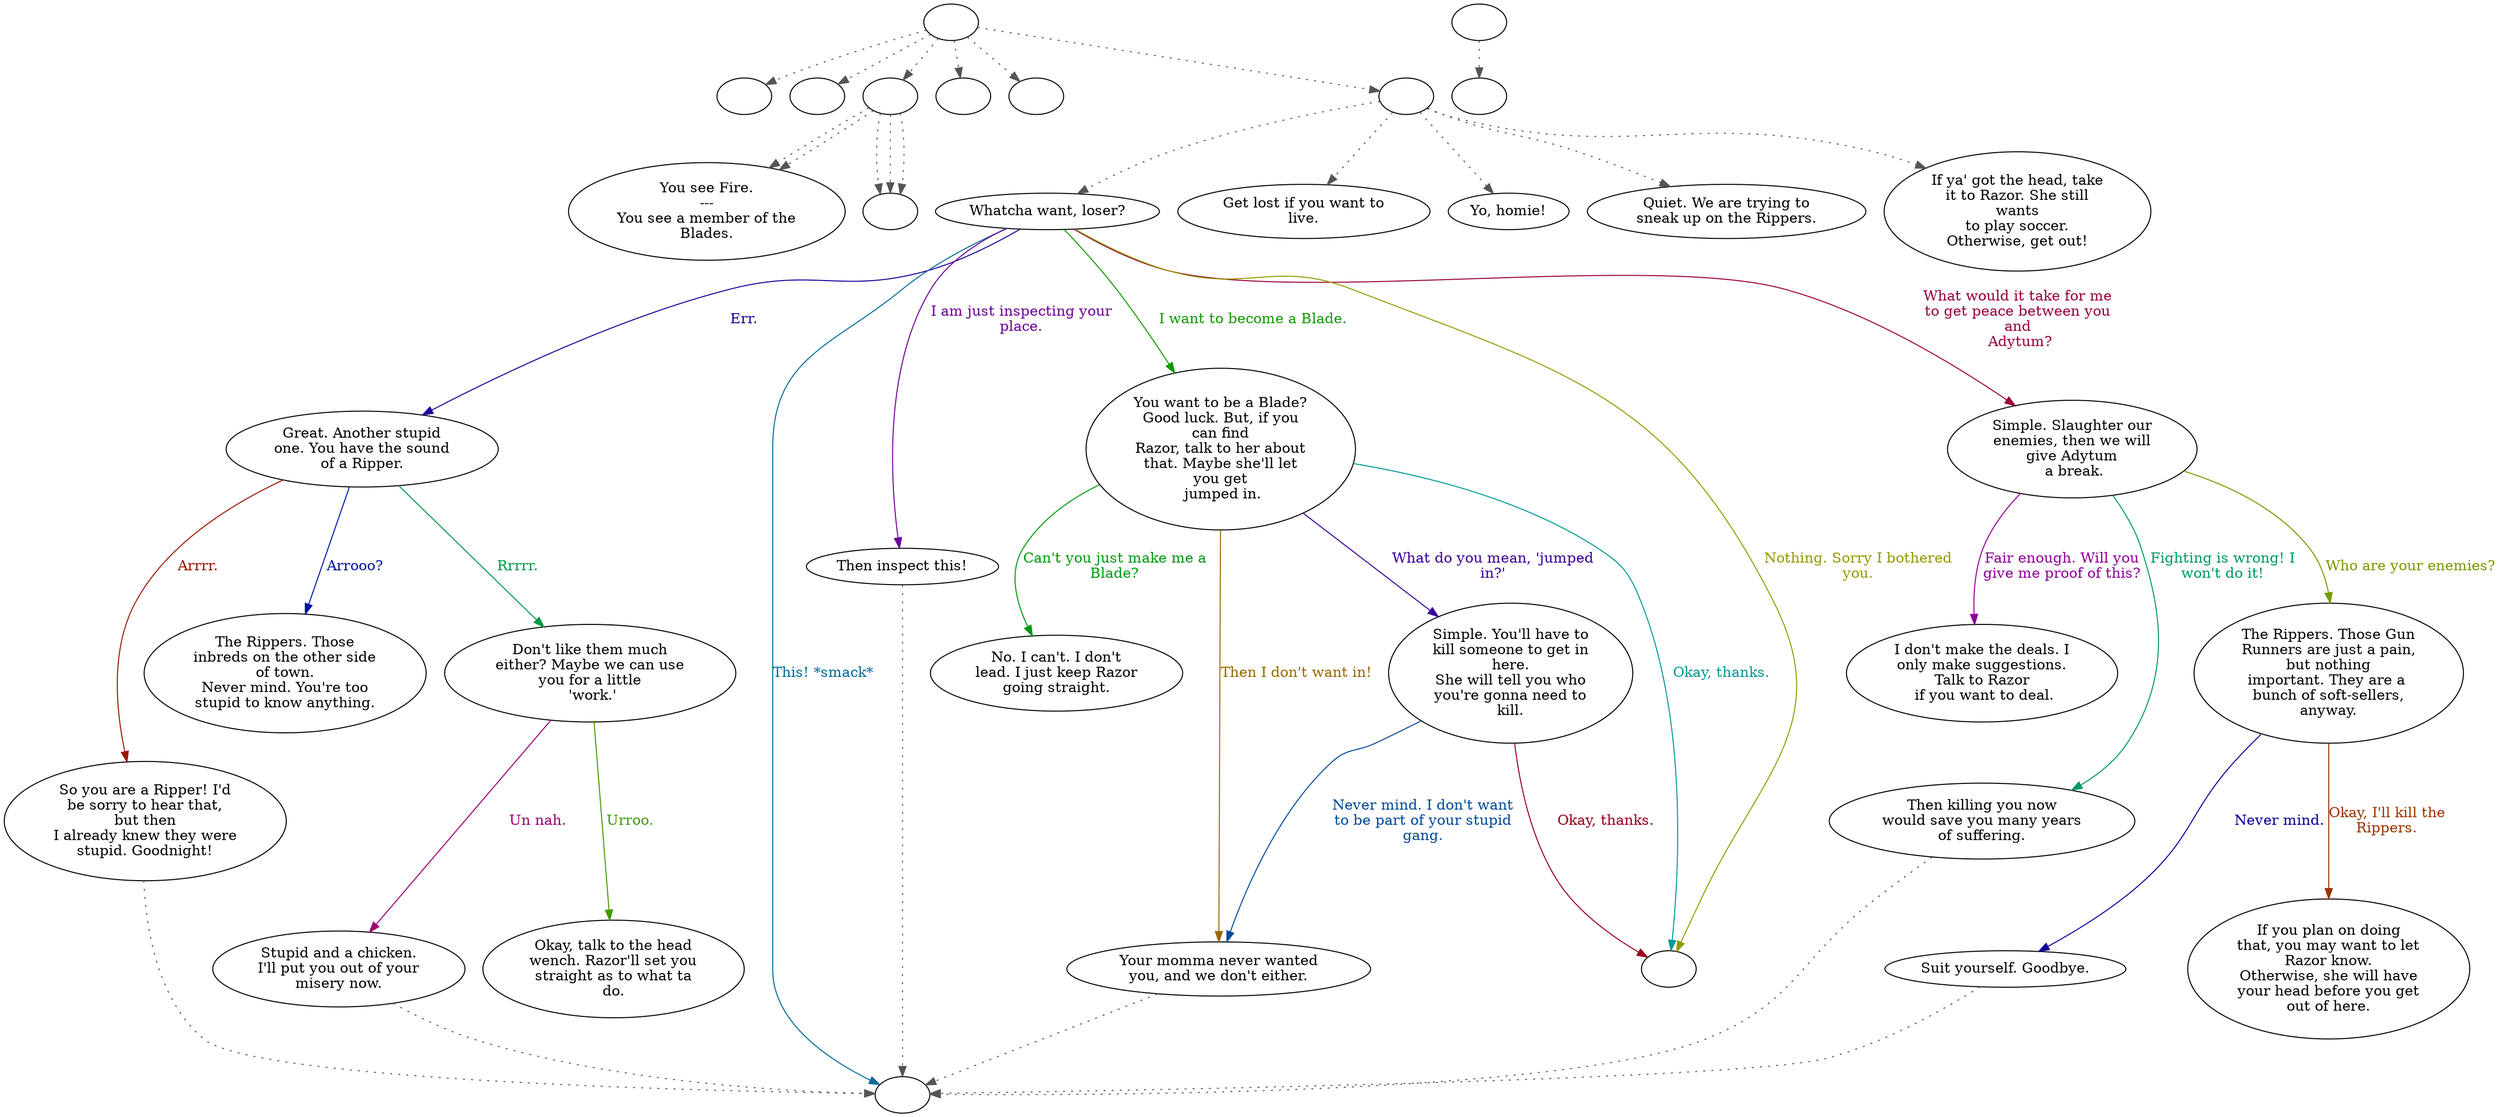 digraph FIRE {
  "start" [style=filled       fillcolor="#FFFFFF"       color="#000000"]
  "start" -> "critter_p_proc" [style=dotted color="#555555"]
  "start" -> "destroy_p_proc" [style=dotted color="#555555"]
  "start" -> "look_at_p_proc" [style=dotted color="#555555"]
  "start" -> "map_update_p_proc" [style=dotted color="#555555"]
  "start" -> "pickup_p_proc" [style=dotted color="#555555"]
  "start" -> "talk_p_proc" [style=dotted color="#555555"]
  "start" [label=""]
  "critter_p_proc" [style=filled       fillcolor="#FFFFFF"       color="#000000"]
  "critter_p_proc" [label=""]
  "destroy_p_proc" [style=filled       fillcolor="#FFFFFF"       color="#000000"]
  "destroy_p_proc" [label=""]
  "look_at_p_proc" [style=filled       fillcolor="#FFFFFF"       color="#000000"]
  "look_at_p_proc" -> "show_true_name" [style=dotted color="#555555"]
  "look_at_p_proc" -> "show_false_name" [style=dotted color="#555555"]
  "look_at_p_proc" -> "show_false_name" [style=dotted color="#555555"]
  "look_at_p_proc" -> "show_false_name" [style=dotted color="#555555"]
  "look_at_p_proc" -> "show_true_name" [style=dotted color="#555555"]
  "look_at_p_proc" [label=""]
  "map_update_p_proc" [style=filled       fillcolor="#FFFFFF"       color="#000000"]
  "map_update_p_proc" [label=""]
  "pickup_p_proc" [style=filled       fillcolor="#FFFFFF"       color="#000000"]
  "pickup_p_proc" [label=""]
  "talk_p_proc" [style=filled       fillcolor="#FFFFFF"       color="#000000"]
  "talk_p_proc" -> "Fire18" [style=dotted color="#555555"]
  "talk_p_proc" -> "Fire21" [style=dotted color="#555555"]
  "talk_p_proc" -> "Fire19" [style=dotted color="#555555"]
  "talk_p_proc" -> "Fire20" [style=dotted color="#555555"]
  "talk_p_proc" -> "Fire00" [style=dotted color="#555555"]
  "talk_p_proc" [label=""]
  "Fire00" [style=filled       fillcolor="#FFFFFF"       color="#000000"]
  "Fire00" [label="Whatcha want, loser?"]
  "Fire00" -> "Fire01" [label="Err." color="#1C0099" fontcolor="#1C0099"]
  "Fire00" -> "Fire07" [label="I want to become a Blade." color="#109900" fontcolor="#109900"]
  "Fire00" -> "Fire11" [label="What would it take for me\nto get peace between you\nand\n Adytum?" color="#99003D" fontcolor="#99003D"]
  "Fire00" -> "FireCombat" [label="This! *smack*" color="#006A99" fontcolor="#006A99"]
  "Fire00" -> "FireEnd" [label="Nothing. Sorry I bothered\nyou." color="#969900" fontcolor="#969900"]
  "Fire00" -> "Fire17" [label="I am just inspecting your\nplace." color="#6F0099" fontcolor="#6F0099"]
  "Fire01" [style=filled       fillcolor="#FFFFFF"       color="#000000"]
  "Fire01" [label="Great. Another stupid\none. You have the sound\nof a Ripper."]
  "Fire01" -> "Fire02" [label="Rrrrr." color="#009943" fontcolor="#009943"]
  "Fire01" -> "Fire05" [label="Arrrr." color="#991600" fontcolor="#991600"]
  "Fire01" -> "Fire06" [label="Arrooo?" color="#001799" fontcolor="#001799"]
  "Fire02" [style=filled       fillcolor="#FFFFFF"       color="#000000"]
  "Fire02" [label="Don't like them much\neither? Maybe we can use\nyou for a little\n 'work.'"]
  "Fire02" -> "Fire03" [label="Urroo." color="#439900" fontcolor="#439900"]
  "Fire02" -> "Fire04" [label="Un nah." color="#990070" fontcolor="#990070"]
  "Fire03" [style=filled       fillcolor="#FFFFFF"       color="#000000"]
  "Fire03" [label="Okay, talk to the head\nwench. Razor'll set you\nstraight as to what ta\ndo."]
  "Fire04" [style=filled       fillcolor="#FFFFFF"       color="#000000"]
  "Fire04" -> "FireCombat" [style=dotted color="#555555"]
  "Fire04" [label="Stupid and a chicken.\nI'll put you out of your\nmisery now."]
  "Fire05" [style=filled       fillcolor="#FFFFFF"       color="#000000"]
  "Fire05" -> "FireCombat" [style=dotted color="#555555"]
  "Fire05" [label="So you are a Ripper! I'd\nbe sorry to hear that,\nbut then\nI already knew they were\nstupid. Goodnight!"]
  "Fire06" [style=filled       fillcolor="#FFFFFF"       color="#000000"]
  "Fire06" [label="The Rippers. Those\ninbreds on the other side\nof town.\nNever mind. You're too\nstupid to know anything."]
  "Fire07" [style=filled       fillcolor="#FFFFFF"       color="#000000"]
  "Fire07" [label="You want to be a Blade?\nGood luck. But, if you\ncan find\nRazor, talk to her about\nthat. Maybe she'll let\nyou get\n jumped in."]
  "Fire07" -> "FireEnd" [label="Okay, thanks." color="#009995" fontcolor="#009995"]
  "Fire07" -> "Fire08" [label="Then I don't want in!" color="#996900" fontcolor="#996900"]
  "Fire07" -> "Fire09" [label="What do you mean, 'jumped\nin?'" color="#3C0099" fontcolor="#3C0099"]
  "Fire07" -> "Fire10" [label="Can't you just make me a\nBlade?" color="#00990F" fontcolor="#00990F"]
  "Fire08" [style=filled       fillcolor="#FFFFFF"       color="#000000"]
  "Fire08" -> "FireCombat" [style=dotted color="#555555"]
  "Fire08" [label="Your momma never wanted\nyou, and we don't either."]
  "Fire09" [style=filled       fillcolor="#FFFFFF"       color="#000000"]
  "Fire09" [label="Simple. You'll have to\nkill someone to get in\nhere.\nShe will tell you who\nyou're gonna need to\nkill."]
  "Fire09" -> "FireEnd" [label="Okay, thanks." color="#99001D" fontcolor="#99001D"]
  "Fire09" -> "Fire08" [label="Never mind. I don't want\nto be part of your stupid\ngang." color="#004A99" fontcolor="#004A99"]
  "Fire10" [style=filled       fillcolor="#FFFFFF"       color="#000000"]
  "Fire10" [label="No. I can't. I don't\nlead. I just keep Razor\ngoing straight."]
  "Fire11" [style=filled       fillcolor="#FFFFFF"       color="#000000"]
  "Fire11" [label="Simple. Slaughter our\nenemies, then we will\ngive Adytum\n a break."]
  "Fire11" -> "Fire12" [label="Who are your enemies?" color="#779900" fontcolor="#779900"]
  "Fire11" -> "Fire15" [label="Fair enough. Will you\ngive me proof of this?" color="#8F0099" fontcolor="#8F0099"]
  "Fire11" -> "Fire16" [label="Fighting is wrong! I\nwon't do it!" color="#009962" fontcolor="#009962"]
  "Fire12" [style=filled       fillcolor="#FFFFFF"       color="#000000"]
  "Fire12" [label="The Rippers. Those Gun\nRunners are just a pain,\nbut nothing\nimportant. They are a \nbunch of soft-sellers,\nanyway."]
  "Fire12" -> "Fire13" [label="Okay, I'll kill the\nRippers." color="#993500" fontcolor="#993500"]
  "Fire12" -> "Fire14" [label="Never mind." color="#090099" fontcolor="#090099"]
  "Fire13" [style=filled       fillcolor="#FFFFFF"       color="#000000"]
  "Fire13" [label="If you plan on doing\nthat, you may want to let\nRazor know.\nOtherwise, she will have\nyour head before you get\nout of here."]
  "Fire14" [style=filled       fillcolor="#FFFFFF"       color="#000000"]
  "Fire14" -> "FireCombat" [style=dotted color="#555555"]
  "Fire14" [label="Suit yourself. Goodbye."]
  "Fire15" [style=filled       fillcolor="#FFFFFF"       color="#000000"]
  "Fire15" [label="I don't make the deals. I\nonly make suggestions.\nTalk to Razor\n if you want to deal."]
  "Fire16" [style=filled       fillcolor="#FFFFFF"       color="#000000"]
  "Fire16" -> "FireCombat" [style=dotted color="#555555"]
  "Fire16" [label="Then killing you now\nwould save you many years\nof suffering."]
  "Fire17" [style=filled       fillcolor="#FFFFFF"       color="#000000"]
  "Fire17" -> "FireCombat" [style=dotted color="#555555"]
  "Fire17" [label="Then inspect this!"]
  "Fire18" [style=filled       fillcolor="#FFFFFF"       color="#000000"]
  "Fire18" [label="Get lost if you want to\nlive."]
  "Fire19" [style=filled       fillcolor="#FFFFFF"       color="#000000"]
  "Fire19" [label="Quiet. We are trying to\nsneak up on the Rippers."]
  "Fire20" [style=filled       fillcolor="#FFFFFF"       color="#000000"]
  "Fire20" [label="If ya' got the head, take\nit to Razor. She still\nwants\nto play soccer.\nOtherwise, get out!"]
  "Fire21" [style=filled       fillcolor="#FFFFFF"       color="#000000"]
  "Fire21" [label="Yo, homie!"]
  "FireCombat" [style=filled       fillcolor="#FFFFFF"       color="#000000"]
  "FireCombat" [label=""]
  "FireEnd" [style=filled       fillcolor="#FFFFFF"       color="#000000"]
  "FireEnd" [label=""]
  "follow_player" [style=filled       fillcolor="#FFFFFF"       color="#000000"]
  "follow_player" [label=""]
  "show_true_name" [style=filled       fillcolor="#FFFFFF"       color="#000000"]
  "show_true_name" [label="You see Fire.\n---\nYou see a member of the\nBlades."]
  "show_false_name" [style=filled       fillcolor="#FFFFFF"       color="#000000"]
  "show_false_name" [label=""]
  "timed_event_p_proc" [style=filled       fillcolor="#FFFFFF"       color="#000000"]
  "timed_event_p_proc" -> "follow_player" [style=dotted color="#555555"]
  "timed_event_p_proc" [label=""]
}